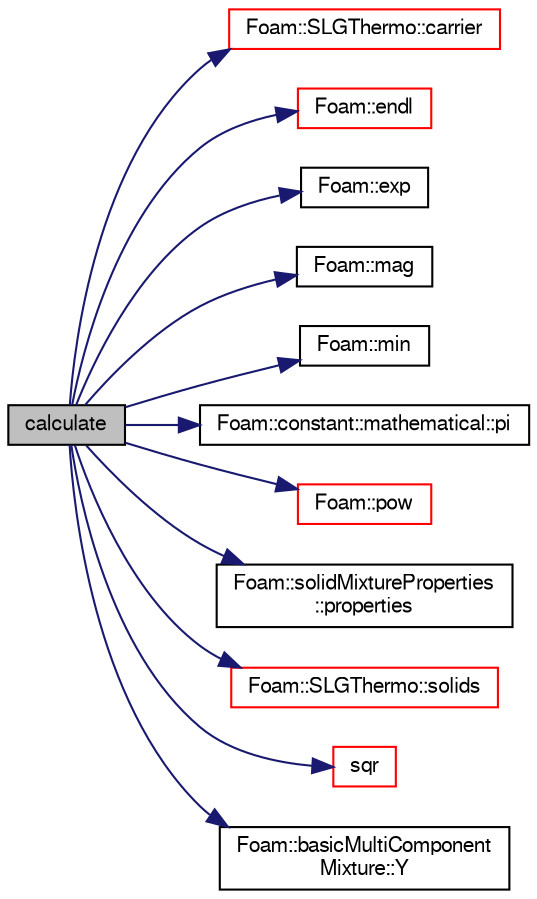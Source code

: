 digraph "calculate"
{
  bgcolor="transparent";
  edge [fontname="FreeSans",fontsize="10",labelfontname="FreeSans",labelfontsize="10"];
  node [fontname="FreeSans",fontsize="10",shape=record];
  rankdir="LR";
  Node191 [label="calculate",height=0.2,width=0.4,color="black", fillcolor="grey75", style="filled", fontcolor="black"];
  Node191 -> Node192 [color="midnightblue",fontsize="10",style="solid",fontname="FreeSans"];
  Node192 [label="Foam::SLGThermo::carrier",height=0.2,width=0.4,color="red",URL="$a30182.html#a2260ad95f8a442cc428618661191f3e9",tooltip="Return reference to the gaseous components. "];
  Node191 -> Node210 [color="midnightblue",fontsize="10",style="solid",fontname="FreeSans"];
  Node210 [label="Foam::endl",height=0.2,width=0.4,color="red",URL="$a21124.html#a2db8fe02a0d3909e9351bb4275b23ce4",tooltip="Add newline and flush stream. "];
  Node191 -> Node236 [color="midnightblue",fontsize="10",style="solid",fontname="FreeSans"];
  Node236 [label="Foam::exp",height=0.2,width=0.4,color="black",URL="$a21124.html#a12bca6c677fcf0977532179c3cb9bb89"];
  Node191 -> Node237 [color="midnightblue",fontsize="10",style="solid",fontname="FreeSans"];
  Node237 [label="Foam::mag",height=0.2,width=0.4,color="black",URL="$a21124.html#a929da2a3fdcf3dacbbe0487d3a330dae"];
  Node191 -> Node238 [color="midnightblue",fontsize="10",style="solid",fontname="FreeSans"];
  Node238 [label="Foam::min",height=0.2,width=0.4,color="black",URL="$a21124.html#a253e112ad2d56d96230ff39ea7f442dc"];
  Node191 -> Node239 [color="midnightblue",fontsize="10",style="solid",fontname="FreeSans"];
  Node239 [label="Foam::constant::mathematical::pi",height=0.2,width=0.4,color="black",URL="$a21162.html#a731b8788a4c01586c35266c7ca4fed04"];
  Node191 -> Node240 [color="midnightblue",fontsize="10",style="solid",fontname="FreeSans"];
  Node240 [label="Foam::pow",height=0.2,width=0.4,color="red",URL="$a21124.html#a7500c8e9d27a442adc75e287de074c7c"];
  Node191 -> Node244 [color="midnightblue",fontsize="10",style="solid",fontname="FreeSans"];
  Node244 [label="Foam::solidMixtureProperties\l::properties",height=0.2,width=0.4,color="black",URL="$a29970.html#a68a19e37f2239db75a5685d5c1993dcb",tooltip="Return the solidProperties properties. "];
  Node191 -> Node245 [color="midnightblue",fontsize="10",style="solid",fontname="FreeSans"];
  Node245 [label="Foam::SLGThermo::solids",height=0.2,width=0.4,color="red",URL="$a30182.html#acdd1697a0de186428b8da9ce8b75ef19",tooltip="Return reference to the global (additional) solids. "];
  Node191 -> Node277 [color="midnightblue",fontsize="10",style="solid",fontname="FreeSans"];
  Node277 [label="sqr",height=0.2,width=0.4,color="red",URL="$a12539.html#a557bbac590ed5ce51116be69fe4faa96"];
  Node191 -> Node269 [color="midnightblue",fontsize="10",style="solid",fontname="FreeSans"];
  Node269 [label="Foam::basicMultiComponent\lMixture::Y",height=0.2,width=0.4,color="black",URL="$a30130.html#a98fc615b86ae04a5a00a36c8fb619a16",tooltip="Return the mass-fraction fields. "];
}
